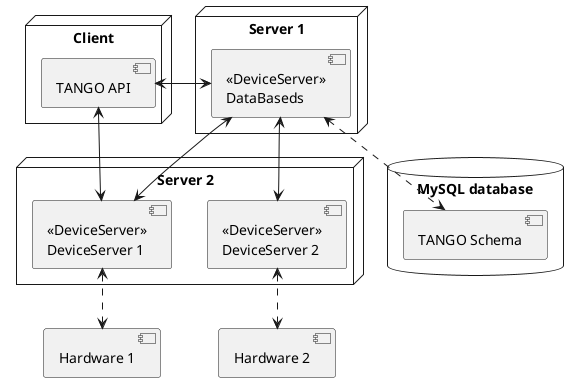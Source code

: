 @startuml

node "Server 1" {
  component "<<DeviceServer>>\nDataBaseds" as DBDS
'  component "<<DeviceServer>>\nTangoAccessControl" as TAC
}

node "Server 2" {
  component "<<DeviceServer>>\nDeviceServer 1" as DS1
  component "<<DeviceServer>>\nDeviceServer 2" as DS2
}

database "MySQL database" {
  component "TANGO Schema" as DB
}

node "Client" {
  component "TANGO API" as DP
}

component "Hardware 1" as HW1
component "Hardware 2" as HW2

HW1 <.u.> DS1
HW2 <.u.> DS2

DS1 <-u-> DBDS
DS2 <-u-> DBDS

DBDS <.d.> DB
' TAC  <.> DB

DP <-> DBDS
' DP <-> TAC
DP <-> DS1

@enduml
